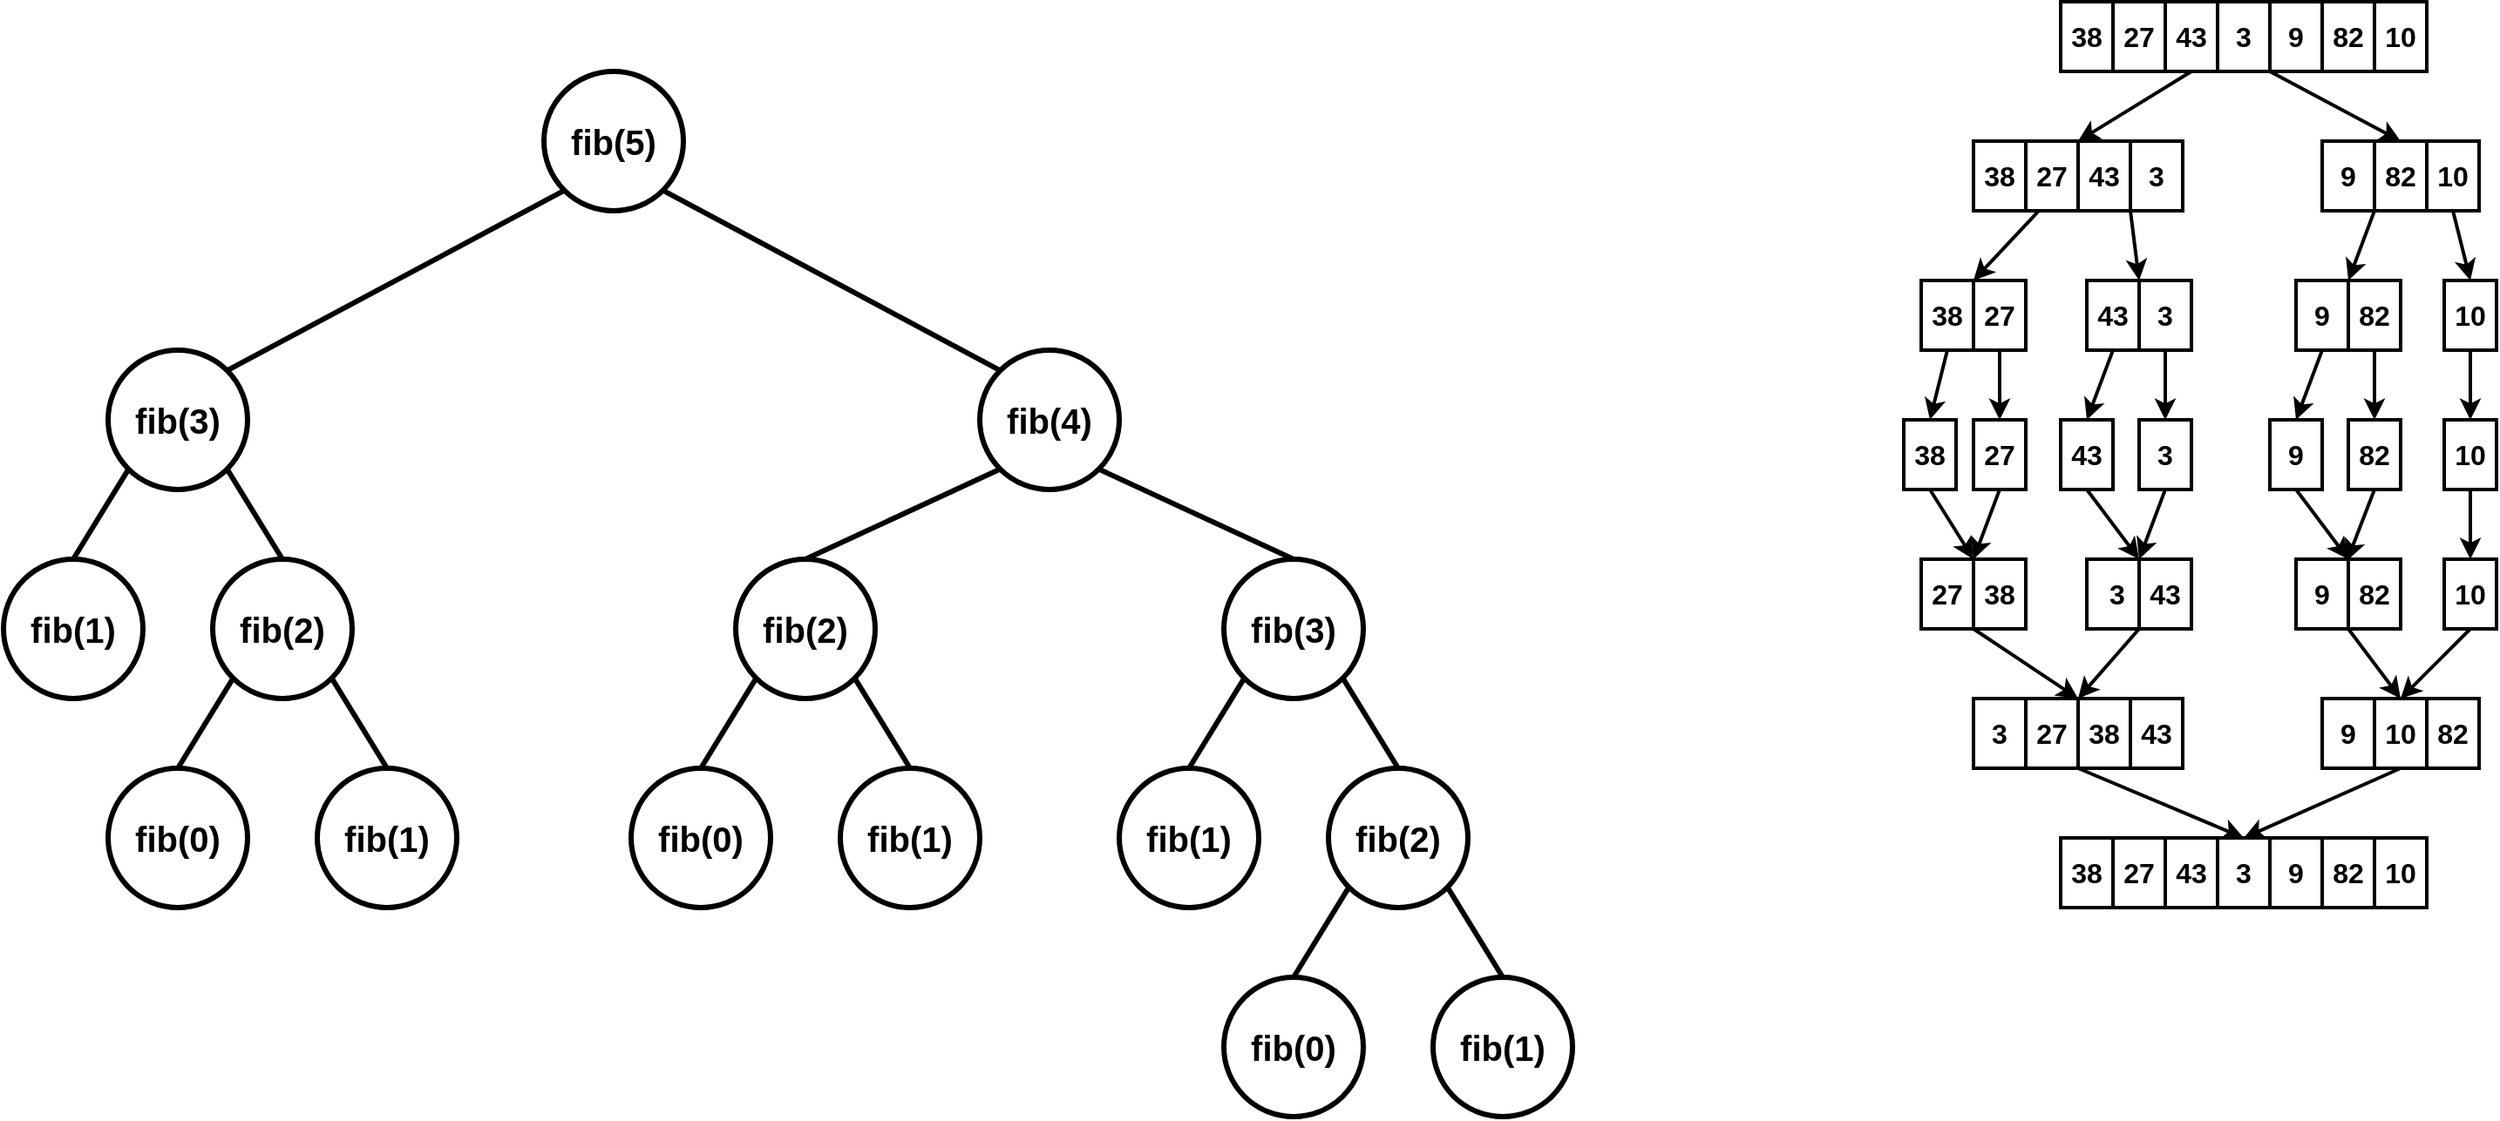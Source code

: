 <mxfile version="20.8.16" type="device"><diagram name="페이지-1" id="V3P7tdzR4vOY8KF21_iD"><mxGraphModel dx="1715" dy="983" grid="1" gridSize="10" guides="1" tooltips="1" connect="1" arrows="1" fold="1" page="1" pageScale="1" pageWidth="850" pageHeight="1100" math="0" shadow="0"><root><mxCell id="0"/><mxCell id="1" parent="0"/><mxCell id="xi960QgJWF0nTJ8SSEIm-17" style="rounded=0;orthogonalLoop=1;jettySize=auto;html=1;exitX=0;exitY=1;exitDx=0;exitDy=0;entryX=1;entryY=0;entryDx=0;entryDy=0;endArrow=none;endFill=0;strokeWidth=3;fontSize=20;" parent="1" source="xi960QgJWF0nTJ8SSEIm-1" target="xi960QgJWF0nTJ8SSEIm-3" edge="1"><mxGeometry relative="1" as="geometry"/></mxCell><mxCell id="xi960QgJWF0nTJ8SSEIm-18" style="edgeStyle=none;rounded=0;orthogonalLoop=1;jettySize=auto;html=1;exitX=1;exitY=1;exitDx=0;exitDy=0;entryX=0;entryY=0;entryDx=0;entryDy=0;endArrow=none;endFill=0;strokeWidth=3;fontSize=20;" parent="1" source="xi960QgJWF0nTJ8SSEIm-1" target="xi960QgJWF0nTJ8SSEIm-8" edge="1"><mxGeometry relative="1" as="geometry"/></mxCell><mxCell id="xi960QgJWF0nTJ8SSEIm-1" value="fib(5)" style="ellipse;whiteSpace=wrap;html=1;aspect=fixed;fontStyle=1;strokeWidth=3;fontSize=20;" parent="1" vertex="1"><mxGeometry x="370" y="280" width="80" height="80" as="geometry"/></mxCell><mxCell id="xi960QgJWF0nTJ8SSEIm-19" style="edgeStyle=none;rounded=0;orthogonalLoop=1;jettySize=auto;html=1;exitX=0;exitY=1;exitDx=0;exitDy=0;entryX=0.5;entryY=0;entryDx=0;entryDy=0;endArrow=none;endFill=0;strokeWidth=3;fontSize=20;" parent="1" source="xi960QgJWF0nTJ8SSEIm-3" target="xi960QgJWF0nTJ8SSEIm-4" edge="1"><mxGeometry relative="1" as="geometry"/></mxCell><mxCell id="xi960QgJWF0nTJ8SSEIm-20" style="edgeStyle=none;rounded=0;orthogonalLoop=1;jettySize=auto;html=1;exitX=1;exitY=1;exitDx=0;exitDy=0;entryX=0.5;entryY=0;entryDx=0;entryDy=0;endArrow=none;endFill=0;strokeWidth=3;fontSize=20;" parent="1" source="xi960QgJWF0nTJ8SSEIm-3" target="xi960QgJWF0nTJ8SSEIm-5" edge="1"><mxGeometry relative="1" as="geometry"/></mxCell><mxCell id="xi960QgJWF0nTJ8SSEIm-3" value="fib(3)" style="ellipse;whiteSpace=wrap;html=1;aspect=fixed;fontStyle=1;strokeWidth=3;fontSize=20;" parent="1" vertex="1"><mxGeometry x="120" y="440" width="80" height="80" as="geometry"/></mxCell><mxCell id="xi960QgJWF0nTJ8SSEIm-4" value="fib(1)" style="ellipse;whiteSpace=wrap;html=1;aspect=fixed;fontStyle=1;strokeWidth=3;fontSize=20;" parent="1" vertex="1"><mxGeometry x="60" y="560" width="80" height="80" as="geometry"/></mxCell><mxCell id="xi960QgJWF0nTJ8SSEIm-31" style="edgeStyle=none;rounded=0;orthogonalLoop=1;jettySize=auto;html=1;exitX=0;exitY=1;exitDx=0;exitDy=0;entryX=0.5;entryY=0;entryDx=0;entryDy=0;endArrow=none;endFill=0;strokeWidth=3;fontSize=20;" parent="1" source="xi960QgJWF0nTJ8SSEIm-5" target="xi960QgJWF0nTJ8SSEIm-7" edge="1"><mxGeometry relative="1" as="geometry"/></mxCell><mxCell id="xi960QgJWF0nTJ8SSEIm-32" style="edgeStyle=none;rounded=0;orthogonalLoop=1;jettySize=auto;html=1;exitX=1;exitY=1;exitDx=0;exitDy=0;entryX=0.5;entryY=0;entryDx=0;entryDy=0;endArrow=none;endFill=0;strokeWidth=3;fontSize=20;" parent="1" source="xi960QgJWF0nTJ8SSEIm-5" target="xi960QgJWF0nTJ8SSEIm-6" edge="1"><mxGeometry relative="1" as="geometry"/></mxCell><mxCell id="xi960QgJWF0nTJ8SSEIm-5" value="fib(2)" style="ellipse;whiteSpace=wrap;html=1;aspect=fixed;fontStyle=1;strokeWidth=3;fontSize=20;" parent="1" vertex="1"><mxGeometry x="180" y="560" width="80" height="80" as="geometry"/></mxCell><mxCell id="xi960QgJWF0nTJ8SSEIm-6" value="fib(1)" style="ellipse;whiteSpace=wrap;html=1;aspect=fixed;fontStyle=1;strokeWidth=3;fontSize=20;" parent="1" vertex="1"><mxGeometry x="240" y="680" width="80" height="80" as="geometry"/></mxCell><mxCell id="xi960QgJWF0nTJ8SSEIm-7" value="fib(0)" style="ellipse;whiteSpace=wrap;html=1;aspect=fixed;fontStyle=1;strokeWidth=3;fontSize=20;" parent="1" vertex="1"><mxGeometry x="120" y="680" width="80" height="80" as="geometry"/></mxCell><mxCell id="xi960QgJWF0nTJ8SSEIm-21" style="edgeStyle=none;rounded=0;orthogonalLoop=1;jettySize=auto;html=1;exitX=0;exitY=1;exitDx=0;exitDy=0;entryX=0.5;entryY=0;entryDx=0;entryDy=0;endArrow=none;endFill=0;strokeWidth=3;fontSize=20;" parent="1" source="xi960QgJWF0nTJ8SSEIm-8" target="xi960QgJWF0nTJ8SSEIm-9" edge="1"><mxGeometry relative="1" as="geometry"/></mxCell><mxCell id="xi960QgJWF0nTJ8SSEIm-22" style="edgeStyle=none;rounded=0;orthogonalLoop=1;jettySize=auto;html=1;exitX=1;exitY=1;exitDx=0;exitDy=0;entryX=0.5;entryY=0;entryDx=0;entryDy=0;endArrow=none;endFill=0;strokeWidth=3;fontSize=20;" parent="1" source="xi960QgJWF0nTJ8SSEIm-8" target="xi960QgJWF0nTJ8SSEIm-10" edge="1"><mxGeometry relative="1" as="geometry"/></mxCell><mxCell id="xi960QgJWF0nTJ8SSEIm-8" value="fib(4)" style="ellipse;whiteSpace=wrap;html=1;aspect=fixed;fontStyle=1;strokeWidth=3;fontSize=20;" parent="1" vertex="1"><mxGeometry x="620" y="440" width="80" height="80" as="geometry"/></mxCell><mxCell id="xi960QgJWF0nTJ8SSEIm-25" style="edgeStyle=none;rounded=0;orthogonalLoop=1;jettySize=auto;html=1;exitX=0;exitY=1;exitDx=0;exitDy=0;entryX=0.5;entryY=0;entryDx=0;entryDy=0;endArrow=none;endFill=0;strokeWidth=3;fontSize=20;" parent="1" source="xi960QgJWF0nTJ8SSEIm-9" target="xi960QgJWF0nTJ8SSEIm-12" edge="1"><mxGeometry relative="1" as="geometry"/></mxCell><mxCell id="xi960QgJWF0nTJ8SSEIm-26" style="edgeStyle=none;rounded=0;orthogonalLoop=1;jettySize=auto;html=1;exitX=1;exitY=1;exitDx=0;exitDy=0;entryX=0.5;entryY=0;entryDx=0;entryDy=0;endArrow=none;endFill=0;strokeWidth=3;fontSize=20;" parent="1" source="xi960QgJWF0nTJ8SSEIm-9" target="xi960QgJWF0nTJ8SSEIm-11" edge="1"><mxGeometry relative="1" as="geometry"/></mxCell><mxCell id="xi960QgJWF0nTJ8SSEIm-9" value="fib(2)" style="ellipse;whiteSpace=wrap;html=1;aspect=fixed;fontStyle=1;strokeWidth=3;fontSize=20;" parent="1" vertex="1"><mxGeometry x="480" y="560" width="80" height="80" as="geometry"/></mxCell><mxCell id="xi960QgJWF0nTJ8SSEIm-27" style="edgeStyle=none;rounded=0;orthogonalLoop=1;jettySize=auto;html=1;exitX=0;exitY=1;exitDx=0;exitDy=0;entryX=0.5;entryY=0;entryDx=0;entryDy=0;endArrow=none;endFill=0;strokeWidth=3;fontSize=20;" parent="1" source="xi960QgJWF0nTJ8SSEIm-10" target="xi960QgJWF0nTJ8SSEIm-13" edge="1"><mxGeometry relative="1" as="geometry"/></mxCell><mxCell id="xi960QgJWF0nTJ8SSEIm-28" style="edgeStyle=none;rounded=0;orthogonalLoop=1;jettySize=auto;html=1;exitX=1;exitY=1;exitDx=0;exitDy=0;entryX=0.5;entryY=0;entryDx=0;entryDy=0;endArrow=none;endFill=0;strokeWidth=3;fontSize=20;" parent="1" source="xi960QgJWF0nTJ8SSEIm-10" target="xi960QgJWF0nTJ8SSEIm-14" edge="1"><mxGeometry relative="1" as="geometry"/></mxCell><mxCell id="xi960QgJWF0nTJ8SSEIm-10" value="fib(3)" style="ellipse;whiteSpace=wrap;html=1;aspect=fixed;fontStyle=1;strokeWidth=3;fontSize=20;" parent="1" vertex="1"><mxGeometry x="760" y="560" width="80" height="80" as="geometry"/></mxCell><mxCell id="xi960QgJWF0nTJ8SSEIm-11" value="fib(1)" style="ellipse;whiteSpace=wrap;html=1;aspect=fixed;fontStyle=1;strokeWidth=3;fontSize=20;" parent="1" vertex="1"><mxGeometry x="540" y="680" width="80" height="80" as="geometry"/></mxCell><mxCell id="xi960QgJWF0nTJ8SSEIm-12" value="fib(0)" style="ellipse;whiteSpace=wrap;html=1;aspect=fixed;fontStyle=1;strokeWidth=3;fontSize=20;" parent="1" vertex="1"><mxGeometry x="420" y="680" width="80" height="80" as="geometry"/></mxCell><mxCell id="xi960QgJWF0nTJ8SSEIm-13" value="fib(1)" style="ellipse;whiteSpace=wrap;html=1;aspect=fixed;fontStyle=1;strokeWidth=3;fontSize=20;" parent="1" vertex="1"><mxGeometry x="700" y="680" width="80" height="80" as="geometry"/></mxCell><mxCell id="xi960QgJWF0nTJ8SSEIm-29" style="edgeStyle=none;rounded=0;orthogonalLoop=1;jettySize=auto;html=1;exitX=0;exitY=1;exitDx=0;exitDy=0;entryX=0.5;entryY=0;entryDx=0;entryDy=0;endArrow=none;endFill=0;strokeWidth=3;fontSize=20;" parent="1" source="xi960QgJWF0nTJ8SSEIm-14" target="xi960QgJWF0nTJ8SSEIm-16" edge="1"><mxGeometry relative="1" as="geometry"/></mxCell><mxCell id="xi960QgJWF0nTJ8SSEIm-30" style="edgeStyle=none;rounded=0;orthogonalLoop=1;jettySize=auto;html=1;exitX=1;exitY=1;exitDx=0;exitDy=0;entryX=0.5;entryY=0;entryDx=0;entryDy=0;endArrow=none;endFill=0;strokeWidth=3;fontSize=20;" parent="1" source="xi960QgJWF0nTJ8SSEIm-14" target="xi960QgJWF0nTJ8SSEIm-15" edge="1"><mxGeometry relative="1" as="geometry"/></mxCell><mxCell id="xi960QgJWF0nTJ8SSEIm-14" value="fib(2)" style="ellipse;whiteSpace=wrap;html=1;aspect=fixed;fontStyle=1;strokeWidth=3;fontSize=20;" parent="1" vertex="1"><mxGeometry x="820" y="680" width="80" height="80" as="geometry"/></mxCell><mxCell id="xi960QgJWF0nTJ8SSEIm-15" value="fib(1)" style="ellipse;whiteSpace=wrap;html=1;aspect=fixed;fontStyle=1;strokeWidth=3;fontSize=20;" parent="1" vertex="1"><mxGeometry x="880" y="800" width="80" height="80" as="geometry"/></mxCell><mxCell id="xi960QgJWF0nTJ8SSEIm-16" value="fib(0)" style="ellipse;whiteSpace=wrap;html=1;aspect=fixed;fontStyle=1;strokeWidth=3;fontSize=20;" parent="1" vertex="1"><mxGeometry x="760" y="800" width="80" height="80" as="geometry"/></mxCell><mxCell id="cX_sl3keeCvT7ouclhXh-1" value="38" style="rounded=0;whiteSpace=wrap;html=1;fontStyle=1;fontSize=16;strokeWidth=2;" vertex="1" parent="1"><mxGeometry x="1240" y="240" width="30" height="40" as="geometry"/></mxCell><mxCell id="cX_sl3keeCvT7ouclhXh-2" value="27" style="rounded=0;whiteSpace=wrap;html=1;fontStyle=1;fontSize=16;strokeWidth=2;" vertex="1" parent="1"><mxGeometry x="1270" y="240" width="30" height="40" as="geometry"/></mxCell><mxCell id="cX_sl3keeCvT7ouclhXh-30" style="rounded=0;orthogonalLoop=1;jettySize=auto;html=1;exitX=0.5;exitY=1;exitDx=0;exitDy=0;entryX=0;entryY=0;entryDx=0;entryDy=0;fontSize=16;strokeWidth=2;" edge="1" parent="1" source="cX_sl3keeCvT7ouclhXh-3" target="cX_sl3keeCvT7ouclhXh-11"><mxGeometry relative="1" as="geometry"/></mxCell><mxCell id="cX_sl3keeCvT7ouclhXh-3" value="43" style="rounded=0;whiteSpace=wrap;html=1;fontStyle=1;fontSize=16;strokeWidth=2;" vertex="1" parent="1"><mxGeometry x="1300" y="240" width="30" height="40" as="geometry"/></mxCell><mxCell id="cX_sl3keeCvT7ouclhXh-4" value="3" style="rounded=0;whiteSpace=wrap;html=1;fontStyle=1;fontSize=16;strokeWidth=2;" vertex="1" parent="1"><mxGeometry x="1330" y="240" width="30" height="40" as="geometry"/></mxCell><mxCell id="cX_sl3keeCvT7ouclhXh-31" style="edgeStyle=none;rounded=0;orthogonalLoop=1;jettySize=auto;html=1;exitX=0;exitY=1;exitDx=0;exitDy=0;entryX=0.5;entryY=0;entryDx=0;entryDy=0;strokeWidth=2;fontSize=16;" edge="1" parent="1" source="cX_sl3keeCvT7ouclhXh-5" target="cX_sl3keeCvT7ouclhXh-14"><mxGeometry relative="1" as="geometry"/></mxCell><mxCell id="cX_sl3keeCvT7ouclhXh-5" value="9" style="rounded=0;whiteSpace=wrap;html=1;fontStyle=1;fontSize=16;strokeWidth=2;" vertex="1" parent="1"><mxGeometry x="1360" y="240" width="30" height="40" as="geometry"/></mxCell><mxCell id="cX_sl3keeCvT7ouclhXh-6" value="82" style="rounded=0;whiteSpace=wrap;html=1;fontStyle=1;fontSize=16;strokeWidth=2;" vertex="1" parent="1"><mxGeometry x="1390" y="240" width="30" height="40" as="geometry"/></mxCell><mxCell id="cX_sl3keeCvT7ouclhXh-7" value="10" style="rounded=0;whiteSpace=wrap;html=1;fontStyle=1;fontSize=16;strokeWidth=2;" vertex="1" parent="1"><mxGeometry x="1420" y="240" width="30" height="40" as="geometry"/></mxCell><mxCell id="cX_sl3keeCvT7ouclhXh-9" value="38" style="rounded=0;whiteSpace=wrap;html=1;fontStyle=1;fontSize=16;strokeWidth=2;" vertex="1" parent="1"><mxGeometry x="1190" y="320" width="30" height="40" as="geometry"/></mxCell><mxCell id="cX_sl3keeCvT7ouclhXh-32" style="edgeStyle=none;rounded=0;orthogonalLoop=1;jettySize=auto;html=1;exitX=0.25;exitY=1;exitDx=0;exitDy=0;entryX=0;entryY=0;entryDx=0;entryDy=0;strokeWidth=2;fontSize=16;" edge="1" parent="1" source="cX_sl3keeCvT7ouclhXh-10" target="cX_sl3keeCvT7ouclhXh-17"><mxGeometry relative="1" as="geometry"/></mxCell><mxCell id="cX_sl3keeCvT7ouclhXh-10" value="27" style="rounded=0;whiteSpace=wrap;html=1;fontStyle=1;fontSize=16;strokeWidth=2;" vertex="1" parent="1"><mxGeometry x="1220" y="320" width="30" height="40" as="geometry"/></mxCell><mxCell id="cX_sl3keeCvT7ouclhXh-11" value="43" style="rounded=0;whiteSpace=wrap;html=1;fontStyle=1;fontSize=16;strokeWidth=2;" vertex="1" parent="1"><mxGeometry x="1250" y="320" width="30" height="40" as="geometry"/></mxCell><mxCell id="cX_sl3keeCvT7ouclhXh-33" style="edgeStyle=none;rounded=0;orthogonalLoop=1;jettySize=auto;html=1;exitX=0;exitY=1;exitDx=0;exitDy=0;entryX=0;entryY=0;entryDx=0;entryDy=0;strokeWidth=2;fontSize=16;" edge="1" parent="1" source="cX_sl3keeCvT7ouclhXh-12" target="cX_sl3keeCvT7ouclhXh-19"><mxGeometry relative="1" as="geometry"/></mxCell><mxCell id="cX_sl3keeCvT7ouclhXh-12" value="3" style="rounded=0;whiteSpace=wrap;html=1;fontStyle=1;fontSize=16;strokeWidth=2;" vertex="1" parent="1"><mxGeometry x="1280" y="320" width="30" height="40" as="geometry"/></mxCell><mxCell id="cX_sl3keeCvT7ouclhXh-13" value="9" style="rounded=0;whiteSpace=wrap;html=1;fontStyle=1;fontSize=16;strokeWidth=2;" vertex="1" parent="1"><mxGeometry x="1390" y="320" width="30" height="40" as="geometry"/></mxCell><mxCell id="cX_sl3keeCvT7ouclhXh-34" style="edgeStyle=none;rounded=0;orthogonalLoop=1;jettySize=auto;html=1;exitX=0;exitY=1;exitDx=0;exitDy=0;entryX=0;entryY=0;entryDx=0;entryDy=0;strokeWidth=2;fontSize=16;" edge="1" parent="1" source="cX_sl3keeCvT7ouclhXh-14" target="cX_sl3keeCvT7ouclhXh-21"><mxGeometry relative="1" as="geometry"/></mxCell><mxCell id="cX_sl3keeCvT7ouclhXh-14" value="82" style="rounded=0;whiteSpace=wrap;html=1;fontStyle=1;fontSize=16;strokeWidth=2;" vertex="1" parent="1"><mxGeometry x="1420" y="320" width="30" height="40" as="geometry"/></mxCell><mxCell id="cX_sl3keeCvT7ouclhXh-35" style="edgeStyle=none;rounded=0;orthogonalLoop=1;jettySize=auto;html=1;exitX=0.5;exitY=1;exitDx=0;exitDy=0;entryX=0.5;entryY=0;entryDx=0;entryDy=0;strokeWidth=2;fontSize=16;" edge="1" parent="1" source="cX_sl3keeCvT7ouclhXh-15" target="cX_sl3keeCvT7ouclhXh-22"><mxGeometry relative="1" as="geometry"/></mxCell><mxCell id="cX_sl3keeCvT7ouclhXh-15" value="10" style="rounded=0;whiteSpace=wrap;html=1;fontStyle=1;fontSize=16;strokeWidth=2;" vertex="1" parent="1"><mxGeometry x="1450" y="320" width="30" height="40" as="geometry"/></mxCell><mxCell id="cX_sl3keeCvT7ouclhXh-36" style="edgeStyle=none;rounded=0;orthogonalLoop=1;jettySize=auto;html=1;exitX=0.5;exitY=1;exitDx=0;exitDy=0;entryX=0.5;entryY=0;entryDx=0;entryDy=0;strokeWidth=2;fontSize=16;" edge="1" parent="1" source="cX_sl3keeCvT7ouclhXh-16" target="cX_sl3keeCvT7ouclhXh-23"><mxGeometry relative="1" as="geometry"/></mxCell><mxCell id="cX_sl3keeCvT7ouclhXh-16" value="38" style="rounded=0;whiteSpace=wrap;html=1;fontStyle=1;fontSize=16;strokeWidth=2;" vertex="1" parent="1"><mxGeometry x="1160" y="400" width="30" height="40" as="geometry"/></mxCell><mxCell id="cX_sl3keeCvT7ouclhXh-37" style="edgeStyle=none;rounded=0;orthogonalLoop=1;jettySize=auto;html=1;exitX=0.5;exitY=1;exitDx=0;exitDy=0;entryX=0.5;entryY=0;entryDx=0;entryDy=0;strokeWidth=2;fontSize=16;" edge="1" parent="1" source="cX_sl3keeCvT7ouclhXh-17" target="cX_sl3keeCvT7ouclhXh-24"><mxGeometry relative="1" as="geometry"/></mxCell><mxCell id="cX_sl3keeCvT7ouclhXh-17" value="27" style="rounded=0;whiteSpace=wrap;html=1;fontStyle=1;fontSize=16;strokeWidth=2;" vertex="1" parent="1"><mxGeometry x="1190" y="400" width="30" height="40" as="geometry"/></mxCell><mxCell id="cX_sl3keeCvT7ouclhXh-38" style="edgeStyle=none;rounded=0;orthogonalLoop=1;jettySize=auto;html=1;exitX=0.5;exitY=1;exitDx=0;exitDy=0;entryX=0.5;entryY=0;entryDx=0;entryDy=0;strokeWidth=2;fontSize=16;" edge="1" parent="1" source="cX_sl3keeCvT7ouclhXh-18" target="cX_sl3keeCvT7ouclhXh-25"><mxGeometry relative="1" as="geometry"/></mxCell><mxCell id="cX_sl3keeCvT7ouclhXh-18" value="43" style="rounded=0;whiteSpace=wrap;html=1;fontStyle=1;fontSize=16;strokeWidth=2;" vertex="1" parent="1"><mxGeometry x="1255" y="400" width="30" height="40" as="geometry"/></mxCell><mxCell id="cX_sl3keeCvT7ouclhXh-39" style="edgeStyle=none;rounded=0;orthogonalLoop=1;jettySize=auto;html=1;exitX=0.5;exitY=1;exitDx=0;exitDy=0;entryX=0.5;entryY=0;entryDx=0;entryDy=0;strokeWidth=2;fontSize=16;" edge="1" parent="1" source="cX_sl3keeCvT7ouclhXh-19" target="cX_sl3keeCvT7ouclhXh-26"><mxGeometry relative="1" as="geometry"/></mxCell><mxCell id="cX_sl3keeCvT7ouclhXh-19" value="3" style="rounded=0;whiteSpace=wrap;html=1;fontStyle=1;fontSize=16;strokeWidth=2;" vertex="1" parent="1"><mxGeometry x="1285" y="400" width="30" height="40" as="geometry"/></mxCell><mxCell id="cX_sl3keeCvT7ouclhXh-40" style="edgeStyle=none;rounded=0;orthogonalLoop=1;jettySize=auto;html=1;exitX=0.5;exitY=1;exitDx=0;exitDy=0;entryX=0.5;entryY=0;entryDx=0;entryDy=0;strokeWidth=2;fontSize=16;" edge="1" parent="1" source="cX_sl3keeCvT7ouclhXh-20" target="cX_sl3keeCvT7ouclhXh-27"><mxGeometry relative="1" as="geometry"/></mxCell><mxCell id="cX_sl3keeCvT7ouclhXh-20" value="9" style="rounded=0;whiteSpace=wrap;html=1;fontStyle=1;fontSize=16;strokeWidth=2;" vertex="1" parent="1"><mxGeometry x="1375" y="400" width="30" height="40" as="geometry"/></mxCell><mxCell id="cX_sl3keeCvT7ouclhXh-41" style="edgeStyle=none;rounded=0;orthogonalLoop=1;jettySize=auto;html=1;exitX=0.5;exitY=1;exitDx=0;exitDy=0;entryX=0.5;entryY=0;entryDx=0;entryDy=0;strokeWidth=2;fontSize=16;" edge="1" parent="1" source="cX_sl3keeCvT7ouclhXh-21" target="cX_sl3keeCvT7ouclhXh-28"><mxGeometry relative="1" as="geometry"/></mxCell><mxCell id="cX_sl3keeCvT7ouclhXh-21" value="82" style="rounded=0;whiteSpace=wrap;html=1;fontStyle=1;fontSize=16;strokeWidth=2;" vertex="1" parent="1"><mxGeometry x="1405" y="400" width="30" height="40" as="geometry"/></mxCell><mxCell id="cX_sl3keeCvT7ouclhXh-42" style="edgeStyle=none;rounded=0;orthogonalLoop=1;jettySize=auto;html=1;exitX=0.5;exitY=1;exitDx=0;exitDy=0;entryX=0.5;entryY=0;entryDx=0;entryDy=0;strokeWidth=2;fontSize=16;" edge="1" parent="1" source="cX_sl3keeCvT7ouclhXh-22" target="cX_sl3keeCvT7ouclhXh-29"><mxGeometry relative="1" as="geometry"/></mxCell><mxCell id="cX_sl3keeCvT7ouclhXh-22" value="10" style="rounded=0;whiteSpace=wrap;html=1;fontStyle=1;fontSize=16;strokeWidth=2;" vertex="1" parent="1"><mxGeometry x="1460" y="400" width="30" height="40" as="geometry"/></mxCell><mxCell id="cX_sl3keeCvT7ouclhXh-51" style="edgeStyle=none;rounded=0;orthogonalLoop=1;jettySize=auto;html=1;exitX=0.5;exitY=1;exitDx=0;exitDy=0;entryX=1;entryY=0;entryDx=0;entryDy=0;strokeWidth=2;fontSize=16;" edge="1" parent="1" source="cX_sl3keeCvT7ouclhXh-23" target="cX_sl3keeCvT7ouclhXh-45"><mxGeometry relative="1" as="geometry"/></mxCell><mxCell id="cX_sl3keeCvT7ouclhXh-23" value="38" style="rounded=0;whiteSpace=wrap;html=1;fontStyle=1;fontSize=16;strokeWidth=2;" vertex="1" parent="1"><mxGeometry x="1150" y="480" width="30" height="40" as="geometry"/></mxCell><mxCell id="cX_sl3keeCvT7ouclhXh-50" style="edgeStyle=none;rounded=0;orthogonalLoop=1;jettySize=auto;html=1;exitX=0.5;exitY=1;exitDx=0;exitDy=0;entryX=0;entryY=0;entryDx=0;entryDy=0;strokeWidth=2;fontSize=16;" edge="1" parent="1" source="cX_sl3keeCvT7ouclhXh-24" target="cX_sl3keeCvT7ouclhXh-46"><mxGeometry relative="1" as="geometry"/></mxCell><mxCell id="cX_sl3keeCvT7ouclhXh-24" value="27" style="rounded=0;whiteSpace=wrap;html=1;fontStyle=1;fontSize=16;strokeWidth=2;" vertex="1" parent="1"><mxGeometry x="1190" y="480" width="30" height="40" as="geometry"/></mxCell><mxCell id="cX_sl3keeCvT7ouclhXh-54" style="edgeStyle=none;rounded=0;orthogonalLoop=1;jettySize=auto;html=1;exitX=0.5;exitY=1;exitDx=0;exitDy=0;entryX=0;entryY=0;entryDx=0;entryDy=0;strokeWidth=2;fontSize=16;" edge="1" parent="1" source="cX_sl3keeCvT7ouclhXh-25" target="cX_sl3keeCvT7ouclhXh-48"><mxGeometry relative="1" as="geometry"/></mxCell><mxCell id="cX_sl3keeCvT7ouclhXh-25" value="43" style="rounded=0;whiteSpace=wrap;html=1;fontStyle=1;fontSize=16;strokeWidth=2;" vertex="1" parent="1"><mxGeometry x="1240" y="480" width="30" height="40" as="geometry"/></mxCell><mxCell id="cX_sl3keeCvT7ouclhXh-55" style="edgeStyle=none;rounded=0;orthogonalLoop=1;jettySize=auto;html=1;exitX=0.5;exitY=1;exitDx=0;exitDy=0;entryX=0;entryY=0;entryDx=0;entryDy=0;strokeWidth=2;fontSize=16;" edge="1" parent="1" source="cX_sl3keeCvT7ouclhXh-26" target="cX_sl3keeCvT7ouclhXh-48"><mxGeometry relative="1" as="geometry"/></mxCell><mxCell id="cX_sl3keeCvT7ouclhXh-26" value="3" style="rounded=0;whiteSpace=wrap;html=1;fontStyle=1;fontSize=16;strokeWidth=2;" vertex="1" parent="1"><mxGeometry x="1285" y="480" width="30" height="40" as="geometry"/></mxCell><mxCell id="cX_sl3keeCvT7ouclhXh-58" style="edgeStyle=none;rounded=0;orthogonalLoop=1;jettySize=auto;html=1;exitX=0.5;exitY=1;exitDx=0;exitDy=0;entryX=1;entryY=0;entryDx=0;entryDy=0;strokeWidth=2;fontSize=16;" edge="1" parent="1" source="cX_sl3keeCvT7ouclhXh-27" target="cX_sl3keeCvT7ouclhXh-56"><mxGeometry relative="1" as="geometry"/></mxCell><mxCell id="cX_sl3keeCvT7ouclhXh-27" value="9" style="rounded=0;whiteSpace=wrap;html=1;fontStyle=1;fontSize=16;strokeWidth=2;" vertex="1" parent="1"><mxGeometry x="1360" y="480" width="30" height="40" as="geometry"/></mxCell><mxCell id="cX_sl3keeCvT7ouclhXh-59" style="edgeStyle=none;rounded=0;orthogonalLoop=1;jettySize=auto;html=1;exitX=0.5;exitY=1;exitDx=0;exitDy=0;strokeWidth=2;fontSize=16;" edge="1" parent="1" source="cX_sl3keeCvT7ouclhXh-28"><mxGeometry relative="1" as="geometry"><mxPoint x="1404.286" y="560.857" as="targetPoint"/></mxGeometry></mxCell><mxCell id="cX_sl3keeCvT7ouclhXh-28" value="82" style="rounded=0;whiteSpace=wrap;html=1;fontStyle=1;fontSize=16;strokeWidth=2;" vertex="1" parent="1"><mxGeometry x="1405" y="480" width="30" height="40" as="geometry"/></mxCell><mxCell id="cX_sl3keeCvT7ouclhXh-61" style="edgeStyle=none;rounded=0;orthogonalLoop=1;jettySize=auto;html=1;exitX=0.5;exitY=1;exitDx=0;exitDy=0;entryX=0.5;entryY=0;entryDx=0;entryDy=0;strokeWidth=2;fontSize=16;" edge="1" parent="1" source="cX_sl3keeCvT7ouclhXh-29" target="cX_sl3keeCvT7ouclhXh-60"><mxGeometry relative="1" as="geometry"/></mxCell><mxCell id="cX_sl3keeCvT7ouclhXh-29" value="10" style="rounded=0;whiteSpace=wrap;html=1;fontStyle=1;fontSize=16;strokeWidth=2;" vertex="1" parent="1"><mxGeometry x="1460" y="480" width="30" height="40" as="geometry"/></mxCell><mxCell id="cX_sl3keeCvT7ouclhXh-45" value="27" style="rounded=0;whiteSpace=wrap;html=1;fontStyle=1;fontSize=16;strokeWidth=2;" vertex="1" parent="1"><mxGeometry x="1160" y="560" width="30" height="40" as="geometry"/></mxCell><mxCell id="cX_sl3keeCvT7ouclhXh-70" style="edgeStyle=none;rounded=0;orthogonalLoop=1;jettySize=auto;html=1;exitX=0;exitY=1;exitDx=0;exitDy=0;entryX=0;entryY=0;entryDx=0;entryDy=0;strokeWidth=2;fontSize=16;" edge="1" parent="1" source="cX_sl3keeCvT7ouclhXh-46" target="cX_sl3keeCvT7ouclhXh-68"><mxGeometry relative="1" as="geometry"/></mxCell><mxCell id="cX_sl3keeCvT7ouclhXh-46" value="38" style="rounded=0;whiteSpace=wrap;html=1;fontStyle=1;fontSize=16;strokeWidth=2;" vertex="1" parent="1"><mxGeometry x="1190" y="560" width="30" height="40" as="geometry"/></mxCell><mxCell id="cX_sl3keeCvT7ouclhXh-47" value="3" style="rounded=0;whiteSpace=wrap;html=1;fontStyle=1;fontSize=16;strokeWidth=2;" vertex="1" parent="1"><mxGeometry x="1255" y="560" width="35" height="40" as="geometry"/></mxCell><mxCell id="cX_sl3keeCvT7ouclhXh-71" style="edgeStyle=none;rounded=0;orthogonalLoop=1;jettySize=auto;html=1;exitX=0;exitY=1;exitDx=0;exitDy=0;entryX=1;entryY=0;entryDx=0;entryDy=0;strokeWidth=2;fontSize=16;" edge="1" parent="1" source="cX_sl3keeCvT7ouclhXh-48" target="cX_sl3keeCvT7ouclhXh-67"><mxGeometry relative="1" as="geometry"/></mxCell><mxCell id="cX_sl3keeCvT7ouclhXh-48" value="43" style="rounded=0;whiteSpace=wrap;html=1;fontStyle=1;fontSize=16;strokeWidth=2;" vertex="1" parent="1"><mxGeometry x="1285" y="560" width="30" height="40" as="geometry"/></mxCell><mxCell id="cX_sl3keeCvT7ouclhXh-56" value="9" style="rounded=0;whiteSpace=wrap;html=1;fontStyle=1;fontSize=16;strokeWidth=2;" vertex="1" parent="1"><mxGeometry x="1375" y="560" width="30" height="40" as="geometry"/></mxCell><mxCell id="cX_sl3keeCvT7ouclhXh-76" style="edgeStyle=none;rounded=0;orthogonalLoop=1;jettySize=auto;html=1;exitX=0;exitY=1;exitDx=0;exitDy=0;entryX=0.5;entryY=0;entryDx=0;entryDy=0;strokeWidth=2;fontSize=16;" edge="1" parent="1" source="cX_sl3keeCvT7ouclhXh-57" target="cX_sl3keeCvT7ouclhXh-73"><mxGeometry relative="1" as="geometry"/></mxCell><mxCell id="cX_sl3keeCvT7ouclhXh-57" value="82" style="rounded=0;whiteSpace=wrap;html=1;fontStyle=1;fontSize=16;strokeWidth=2;" vertex="1" parent="1"><mxGeometry x="1405" y="560" width="30" height="40" as="geometry"/></mxCell><mxCell id="cX_sl3keeCvT7ouclhXh-75" style="edgeStyle=none;rounded=0;orthogonalLoop=1;jettySize=auto;html=1;exitX=0.5;exitY=1;exitDx=0;exitDy=0;entryX=0.5;entryY=0;entryDx=0;entryDy=0;strokeWidth=2;fontSize=16;" edge="1" parent="1" source="cX_sl3keeCvT7ouclhXh-60" target="cX_sl3keeCvT7ouclhXh-73"><mxGeometry relative="1" as="geometry"/></mxCell><mxCell id="cX_sl3keeCvT7ouclhXh-60" value="10" style="rounded=0;whiteSpace=wrap;html=1;fontStyle=1;fontSize=16;strokeWidth=2;" vertex="1" parent="1"><mxGeometry x="1460" y="560" width="30" height="40" as="geometry"/></mxCell><mxCell id="cX_sl3keeCvT7ouclhXh-66" value="3" style="rounded=0;whiteSpace=wrap;html=1;fontStyle=1;fontSize=16;strokeWidth=2;" vertex="1" parent="1"><mxGeometry x="1190" y="640" width="30" height="40" as="geometry"/></mxCell><mxCell id="cX_sl3keeCvT7ouclhXh-67" value="27" style="rounded=0;whiteSpace=wrap;html=1;fontStyle=1;fontSize=16;strokeWidth=2;" vertex="1" parent="1"><mxGeometry x="1220" y="640" width="30" height="40" as="geometry"/></mxCell><mxCell id="cX_sl3keeCvT7ouclhXh-84" style="edgeStyle=none;rounded=0;orthogonalLoop=1;jettySize=auto;html=1;exitX=0;exitY=1;exitDx=0;exitDy=0;entryX=0.5;entryY=0;entryDx=0;entryDy=0;strokeWidth=2;fontSize=16;" edge="1" parent="1" source="cX_sl3keeCvT7ouclhXh-68" target="cX_sl3keeCvT7ouclhXh-80"><mxGeometry relative="1" as="geometry"/></mxCell><mxCell id="cX_sl3keeCvT7ouclhXh-68" value="38" style="rounded=0;whiteSpace=wrap;html=1;fontStyle=1;fontSize=16;strokeWidth=2;" vertex="1" parent="1"><mxGeometry x="1250" y="640" width="30" height="40" as="geometry"/></mxCell><mxCell id="cX_sl3keeCvT7ouclhXh-69" value="43" style="rounded=0;whiteSpace=wrap;html=1;fontStyle=1;fontSize=16;strokeWidth=2;" vertex="1" parent="1"><mxGeometry x="1280" y="640" width="30" height="40" as="geometry"/></mxCell><mxCell id="cX_sl3keeCvT7ouclhXh-72" value="9" style="rounded=0;whiteSpace=wrap;html=1;fontStyle=1;fontSize=16;strokeWidth=2;" vertex="1" parent="1"><mxGeometry x="1390" y="640" width="30" height="40" as="geometry"/></mxCell><mxCell id="cX_sl3keeCvT7ouclhXh-85" style="edgeStyle=none;rounded=0;orthogonalLoop=1;jettySize=auto;html=1;exitX=0.5;exitY=1;exitDx=0;exitDy=0;entryX=0.5;entryY=0;entryDx=0;entryDy=0;strokeWidth=2;fontSize=16;" edge="1" parent="1" source="cX_sl3keeCvT7ouclhXh-73" target="cX_sl3keeCvT7ouclhXh-80"><mxGeometry relative="1" as="geometry"/></mxCell><mxCell id="cX_sl3keeCvT7ouclhXh-73" value="10" style="rounded=0;whiteSpace=wrap;html=1;fontStyle=1;fontSize=16;strokeWidth=2;" vertex="1" parent="1"><mxGeometry x="1420" y="640" width="30" height="40" as="geometry"/></mxCell><mxCell id="cX_sl3keeCvT7ouclhXh-74" value="82" style="rounded=0;whiteSpace=wrap;html=1;fontStyle=1;fontSize=16;strokeWidth=2;" vertex="1" parent="1"><mxGeometry x="1450" y="640" width="30" height="40" as="geometry"/></mxCell><mxCell id="cX_sl3keeCvT7ouclhXh-77" value="38" style="rounded=0;whiteSpace=wrap;html=1;fontStyle=1;fontSize=16;strokeWidth=2;" vertex="1" parent="1"><mxGeometry x="1240" y="720" width="30" height="40" as="geometry"/></mxCell><mxCell id="cX_sl3keeCvT7ouclhXh-78" value="27" style="rounded=0;whiteSpace=wrap;html=1;fontStyle=1;fontSize=16;strokeWidth=2;" vertex="1" parent="1"><mxGeometry x="1270" y="720" width="30" height="40" as="geometry"/></mxCell><mxCell id="cX_sl3keeCvT7ouclhXh-79" value="43" style="rounded=0;whiteSpace=wrap;html=1;fontStyle=1;fontSize=16;strokeWidth=2;" vertex="1" parent="1"><mxGeometry x="1300" y="720" width="30" height="40" as="geometry"/></mxCell><mxCell id="cX_sl3keeCvT7ouclhXh-80" value="3" style="rounded=0;whiteSpace=wrap;html=1;fontStyle=1;fontSize=16;strokeWidth=2;" vertex="1" parent="1"><mxGeometry x="1330" y="720" width="30" height="40" as="geometry"/></mxCell><mxCell id="cX_sl3keeCvT7ouclhXh-81" value="9" style="rounded=0;whiteSpace=wrap;html=1;fontStyle=1;fontSize=16;strokeWidth=2;" vertex="1" parent="1"><mxGeometry x="1360" y="720" width="30" height="40" as="geometry"/></mxCell><mxCell id="cX_sl3keeCvT7ouclhXh-82" value="82" style="rounded=0;whiteSpace=wrap;html=1;fontStyle=1;fontSize=16;strokeWidth=2;" vertex="1" parent="1"><mxGeometry x="1390" y="720" width="30" height="40" as="geometry"/></mxCell><mxCell id="cX_sl3keeCvT7ouclhXh-83" value="10" style="rounded=0;whiteSpace=wrap;html=1;fontStyle=1;fontSize=16;strokeWidth=2;" vertex="1" parent="1"><mxGeometry x="1420" y="720" width="30" height="40" as="geometry"/></mxCell></root></mxGraphModel></diagram></mxfile>